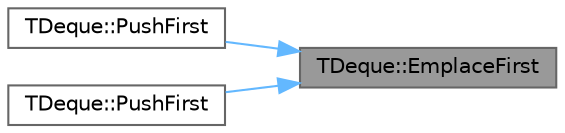 digraph "TDeque::EmplaceFirst"
{
 // INTERACTIVE_SVG=YES
 // LATEX_PDF_SIZE
  bgcolor="transparent";
  edge [fontname=Helvetica,fontsize=10,labelfontname=Helvetica,labelfontsize=10];
  node [fontname=Helvetica,fontsize=10,shape=box,height=0.2,width=0.4];
  rankdir="RL";
  Node1 [id="Node000001",label="TDeque::EmplaceFirst",height=0.2,width=0.4,color="gray40", fillcolor="grey60", style="filled", fontcolor="black",tooltip=" "];
  Node1 -> Node2 [id="edge1_Node000001_Node000002",dir="back",color="steelblue1",style="solid",tooltip=" "];
  Node2 [id="Node000002",label="TDeque::PushFirst",height=0.2,width=0.4,color="grey40", fillcolor="white", style="filled",URL="$dd/df8/classTDeque.html#a8f6e604fe31d503678ba6102917a06bf",tooltip=" "];
  Node1 -> Node3 [id="edge2_Node000001_Node000003",dir="back",color="steelblue1",style="solid",tooltip=" "];
  Node3 [id="Node000003",label="TDeque::PushFirst",height=0.2,width=0.4,color="grey40", fillcolor="white", style="filled",URL="$dd/df8/classTDeque.html#abe9b33755ff5edf4efecac9a05d02053",tooltip=" "];
}
